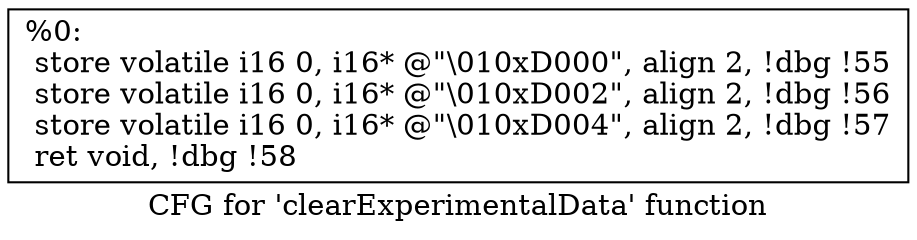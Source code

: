 digraph "CFG for 'clearExperimentalData' function" {
	label="CFG for 'clearExperimentalData' function";

	Node0x8abd20 [shape=record,label="{%0:\l  store volatile i16 0, i16* @\"\\010xD000\", align 2, !dbg !55\l  store volatile i16 0, i16* @\"\\010xD002\", align 2, !dbg !56\l  store volatile i16 0, i16* @\"\\010xD004\", align 2, !dbg !57\l  ret void, !dbg !58\l}"];
}
